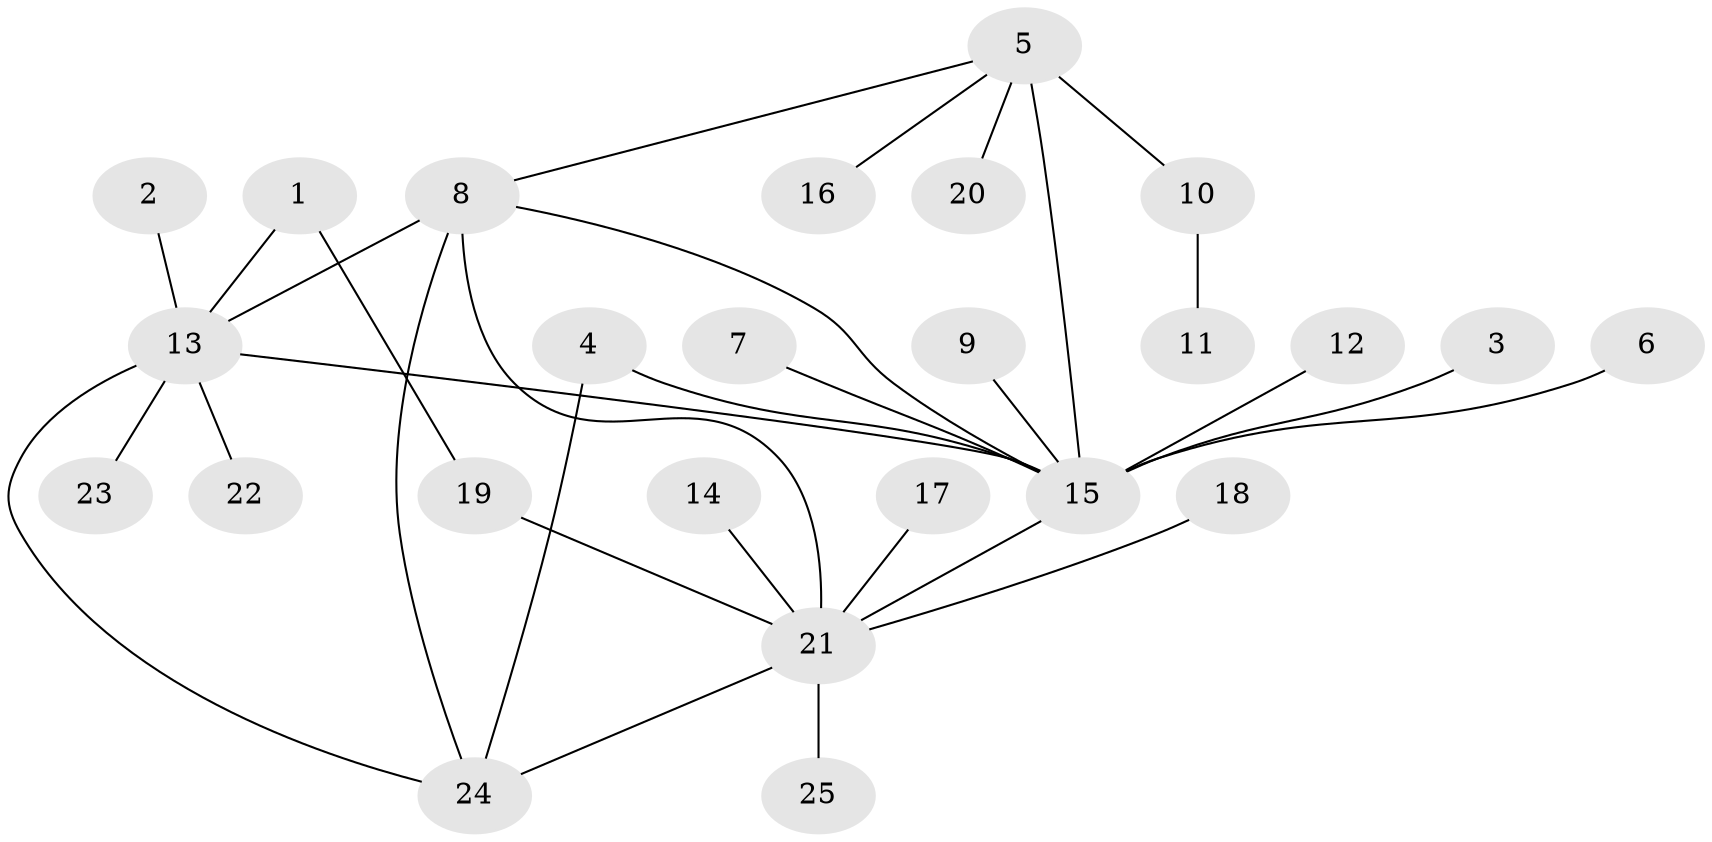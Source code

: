 // original degree distribution, {8: 0.02040816326530612, 6: 0.02040816326530612, 9: 0.04081632653061224, 3: 0.10204081632653061, 5: 0.04081632653061224, 7: 0.02040816326530612, 2: 0.2653061224489796, 1: 0.4897959183673469}
// Generated by graph-tools (version 1.1) at 2025/50/03/09/25 03:50:37]
// undirected, 25 vertices, 31 edges
graph export_dot {
graph [start="1"]
  node [color=gray90,style=filled];
  1;
  2;
  3;
  4;
  5;
  6;
  7;
  8;
  9;
  10;
  11;
  12;
  13;
  14;
  15;
  16;
  17;
  18;
  19;
  20;
  21;
  22;
  23;
  24;
  25;
  1 -- 13 [weight=1.0];
  1 -- 19 [weight=1.0];
  2 -- 13 [weight=1.0];
  3 -- 15 [weight=1.0];
  4 -- 15 [weight=1.0];
  4 -- 24 [weight=1.0];
  5 -- 8 [weight=1.0];
  5 -- 10 [weight=1.0];
  5 -- 15 [weight=2.0];
  5 -- 16 [weight=1.0];
  5 -- 20 [weight=1.0];
  6 -- 15 [weight=1.0];
  7 -- 15 [weight=1.0];
  8 -- 13 [weight=2.0];
  8 -- 15 [weight=1.0];
  8 -- 21 [weight=1.0];
  8 -- 24 [weight=1.0];
  9 -- 15 [weight=1.0];
  10 -- 11 [weight=1.0];
  12 -- 15 [weight=1.0];
  13 -- 15 [weight=1.0];
  13 -- 22 [weight=1.0];
  13 -- 23 [weight=1.0];
  13 -- 24 [weight=1.0];
  14 -- 21 [weight=1.0];
  15 -- 21 [weight=1.0];
  17 -- 21 [weight=1.0];
  18 -- 21 [weight=1.0];
  19 -- 21 [weight=1.0];
  21 -- 24 [weight=1.0];
  21 -- 25 [weight=1.0];
}
